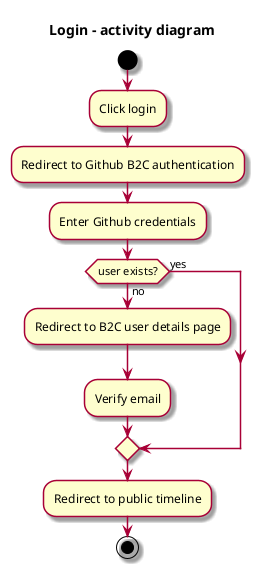 @startuml user_activity_login

skin rose

title Login - activity diagram


start
:Click login;
:Redirect to Github B2C authentication;
:Enter Github credentials;
if (user exists?) then (yes)
else (no)
:Redirect to B2C user details page;
:Verify email;
endif
:Redirect to public timeline;
stop
@enduml